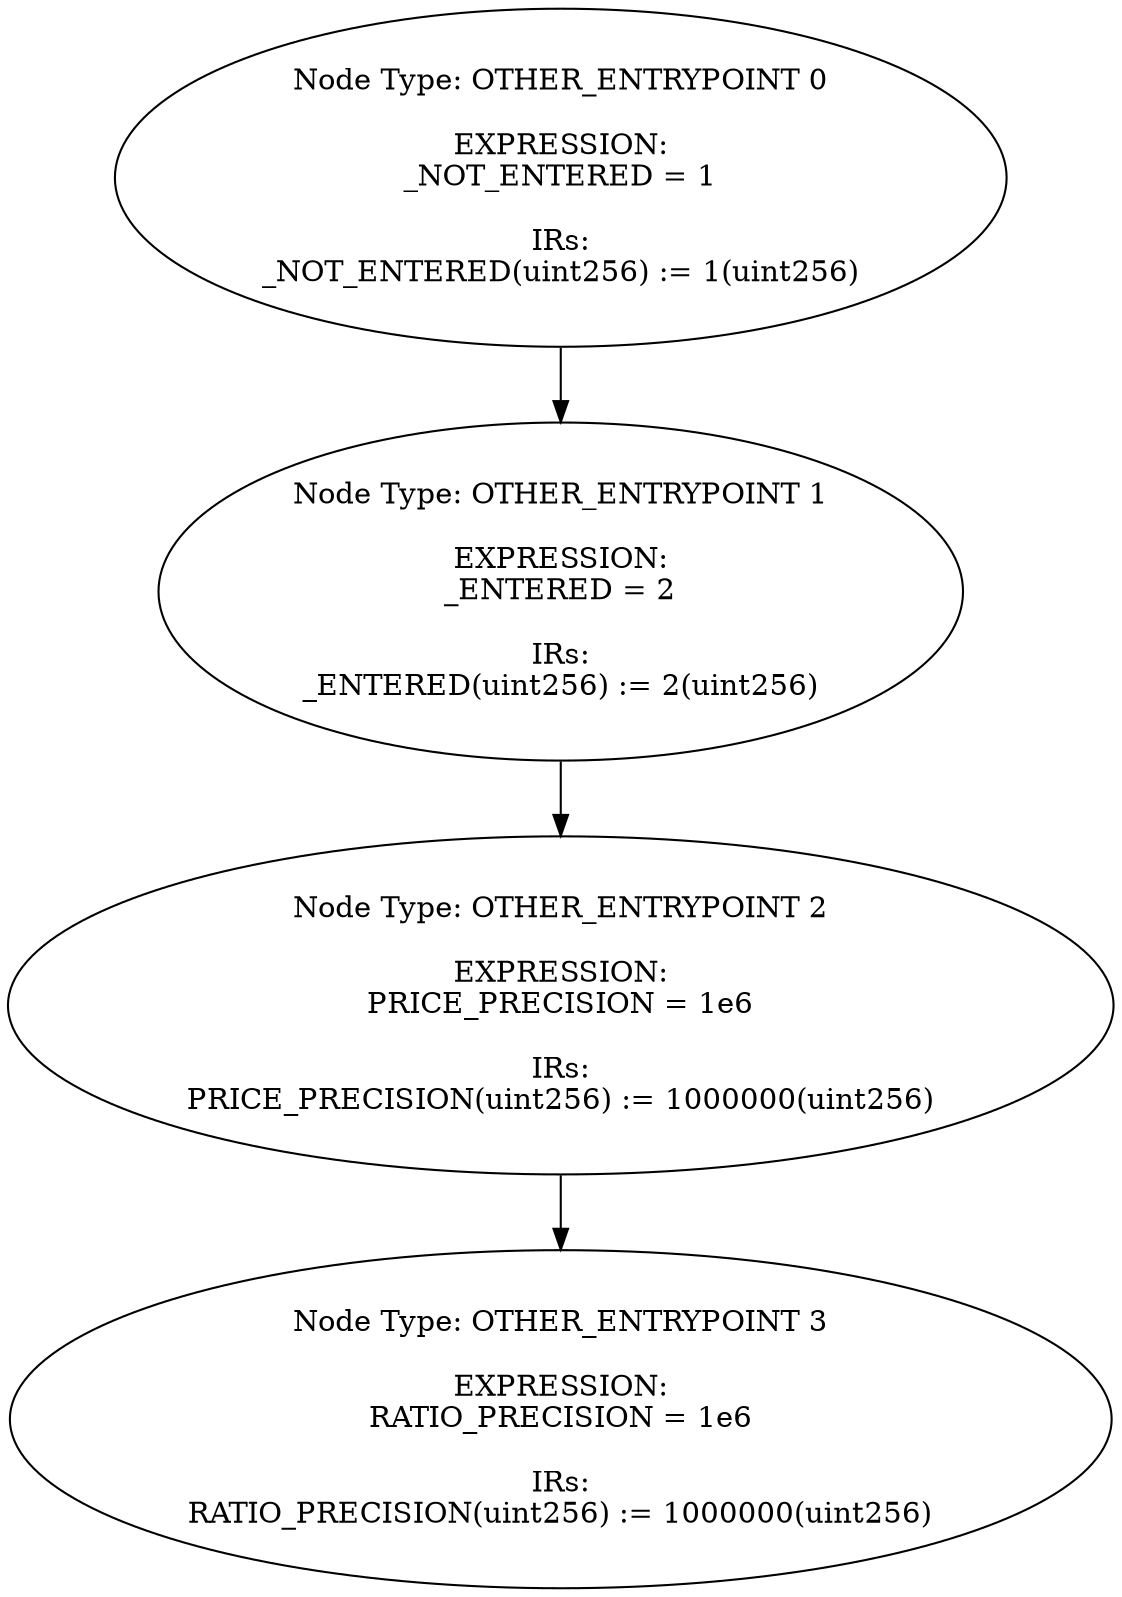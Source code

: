 digraph{
0[label="Node Type: OTHER_ENTRYPOINT 0

EXPRESSION:
_NOT_ENTERED = 1

IRs:
_NOT_ENTERED(uint256) := 1(uint256)"];
0->1;
1[label="Node Type: OTHER_ENTRYPOINT 1

EXPRESSION:
_ENTERED = 2

IRs:
_ENTERED(uint256) := 2(uint256)"];
1->2;
2[label="Node Type: OTHER_ENTRYPOINT 2

EXPRESSION:
PRICE_PRECISION = 1e6

IRs:
PRICE_PRECISION(uint256) := 1000000(uint256)"];
2->3;
3[label="Node Type: OTHER_ENTRYPOINT 3

EXPRESSION:
RATIO_PRECISION = 1e6

IRs:
RATIO_PRECISION(uint256) := 1000000(uint256)"];
}
